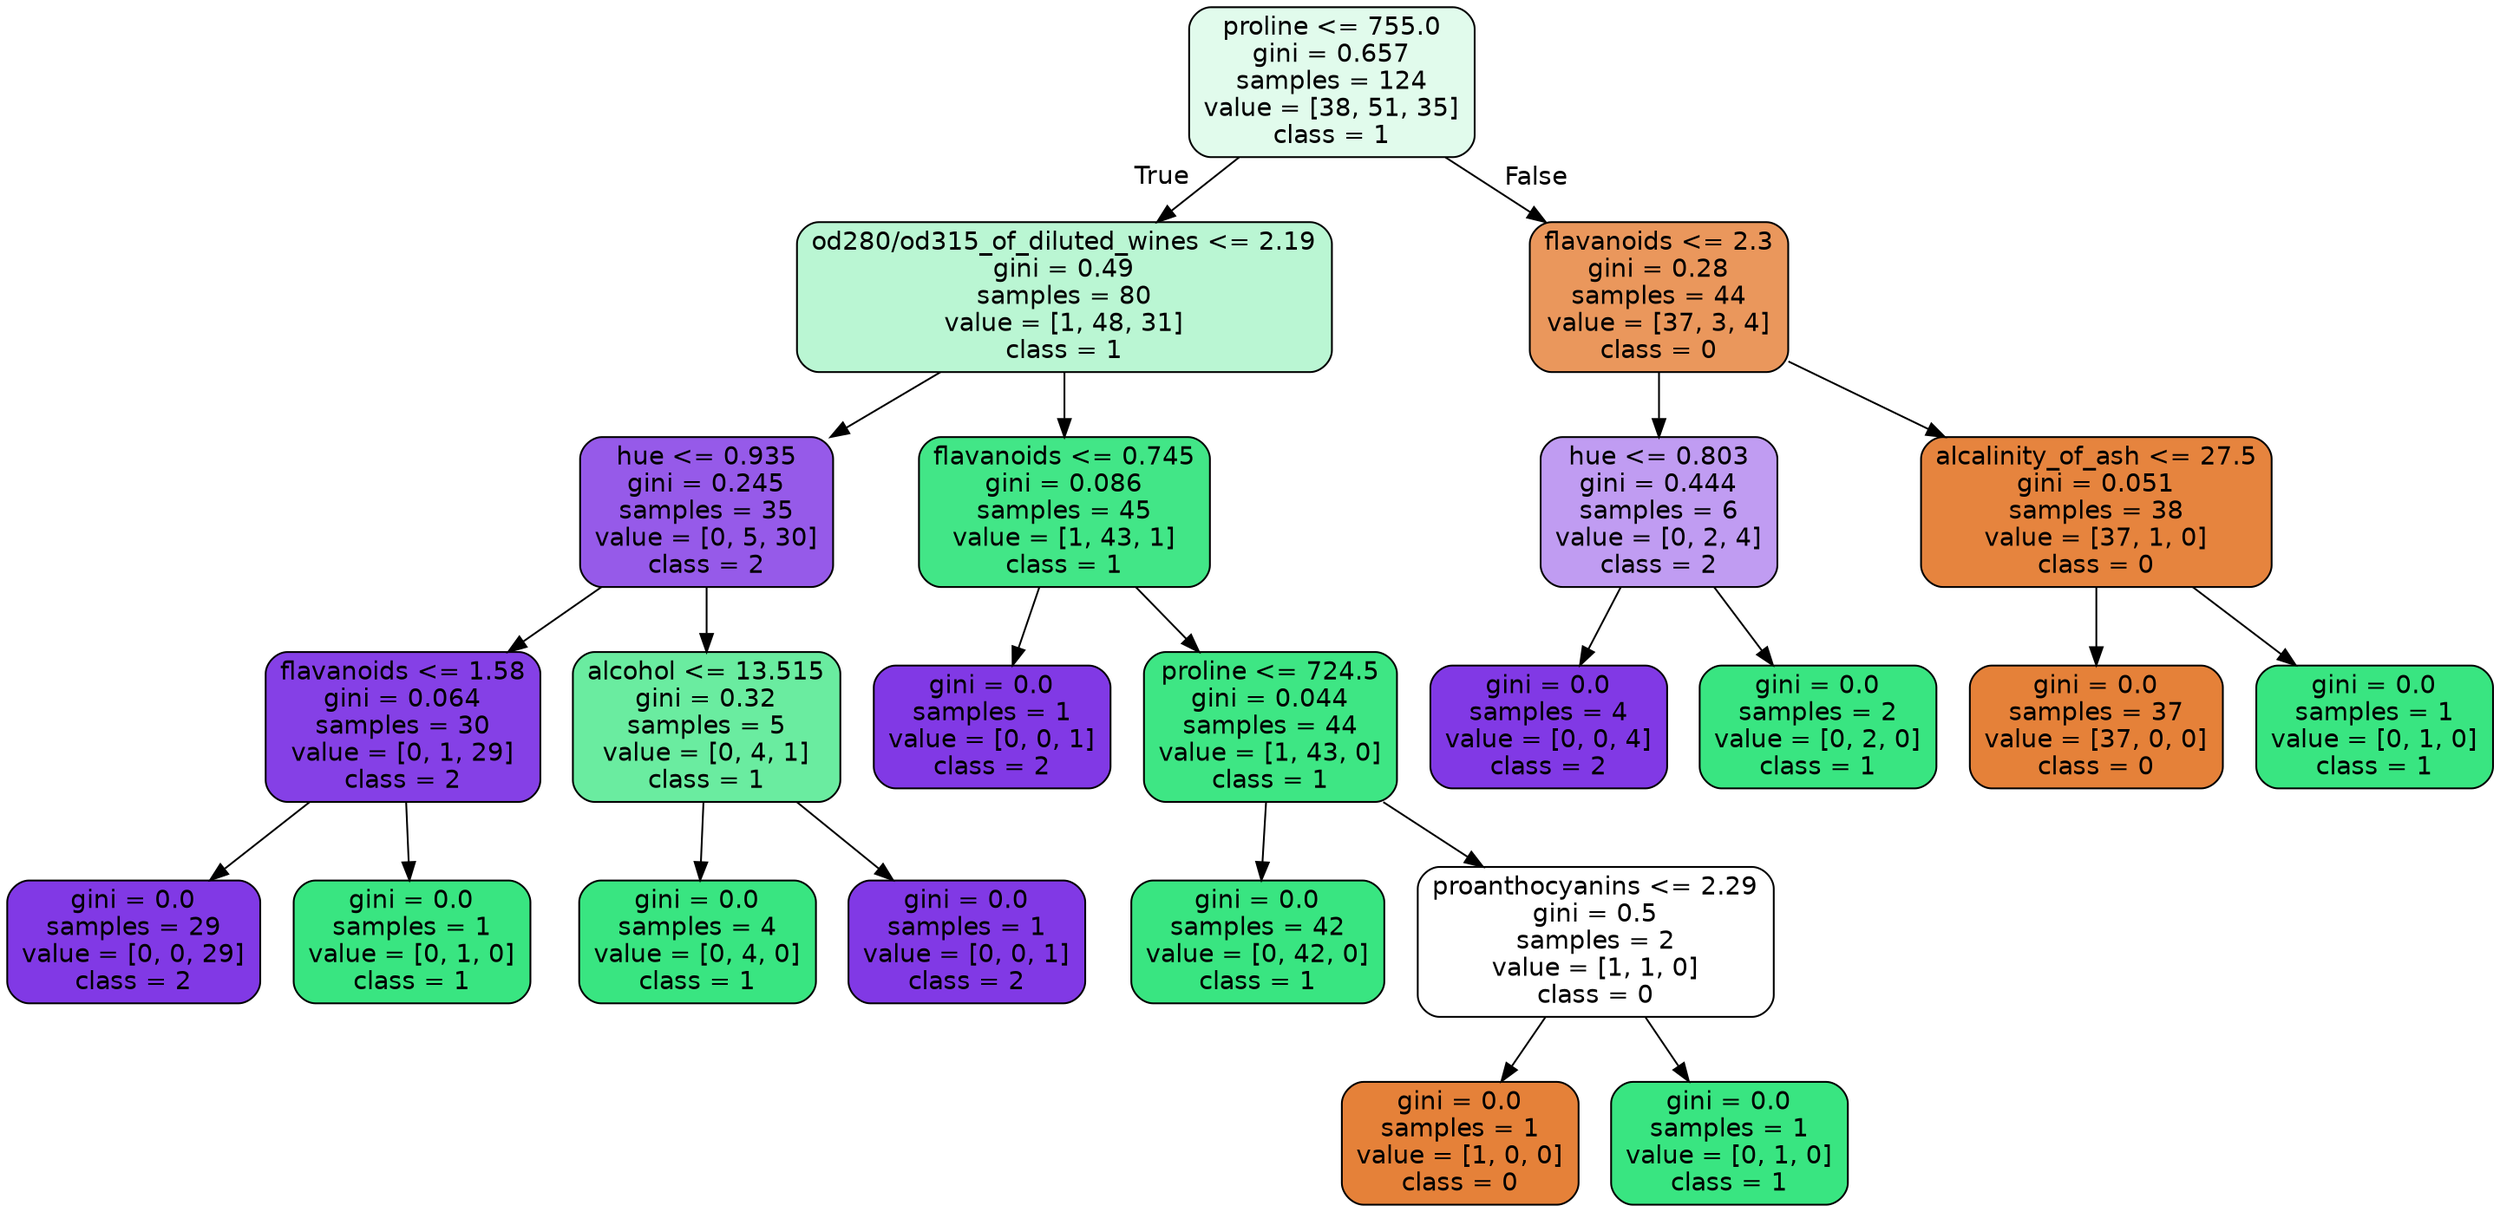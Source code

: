 digraph Tree {
node [shape=box, style="filled, rounded", color="black", fontname="helvetica"] ;
edge [fontname="helvetica"] ;
0 [label="proline <= 755.0\ngini = 0.657\nsamples = 124\nvalue = [38, 51, 35]\nclass = 1", fillcolor="#e1fbec"] ;
1 [label="od280/od315_of_diluted_wines <= 2.19\ngini = 0.49\nsamples = 80\nvalue = [1, 48, 31]\nclass = 1", fillcolor="#baf6d3"] ;
0 -> 1 [labeldistance=2.5, labelangle=45, headlabel="True"] ;
2 [label="hue <= 0.935\ngini = 0.245\nsamples = 35\nvalue = [0, 5, 30]\nclass = 2", fillcolor="#965ae9"] ;
1 -> 2 ;
3 [label="flavanoids <= 1.58\ngini = 0.064\nsamples = 30\nvalue = [0, 1, 29]\nclass = 2", fillcolor="#8540e6"] ;
2 -> 3 ;
4 [label="gini = 0.0\nsamples = 29\nvalue = [0, 0, 29]\nclass = 2", fillcolor="#8139e5"] ;
3 -> 4 ;
5 [label="gini = 0.0\nsamples = 1\nvalue = [0, 1, 0]\nclass = 1", fillcolor="#39e581"] ;
3 -> 5 ;
6 [label="alcohol <= 13.515\ngini = 0.32\nsamples = 5\nvalue = [0, 4, 1]\nclass = 1", fillcolor="#6aeca0"] ;
2 -> 6 ;
7 [label="gini = 0.0\nsamples = 4\nvalue = [0, 4, 0]\nclass = 1", fillcolor="#39e581"] ;
6 -> 7 ;
8 [label="gini = 0.0\nsamples = 1\nvalue = [0, 0, 1]\nclass = 2", fillcolor="#8139e5"] ;
6 -> 8 ;
9 [label="flavanoids <= 0.745\ngini = 0.086\nsamples = 45\nvalue = [1, 43, 1]\nclass = 1", fillcolor="#42e687"] ;
1 -> 9 ;
10 [label="gini = 0.0\nsamples = 1\nvalue = [0, 0, 1]\nclass = 2", fillcolor="#8139e5"] ;
9 -> 10 ;
11 [label="proline <= 724.5\ngini = 0.044\nsamples = 44\nvalue = [1, 43, 0]\nclass = 1", fillcolor="#3ee684"] ;
9 -> 11 ;
12 [label="gini = 0.0\nsamples = 42\nvalue = [0, 42, 0]\nclass = 1", fillcolor="#39e581"] ;
11 -> 12 ;
13 [label="proanthocyanins <= 2.29\ngini = 0.5\nsamples = 2\nvalue = [1, 1, 0]\nclass = 0", fillcolor="#ffffff"] ;
11 -> 13 ;
14 [label="gini = 0.0\nsamples = 1\nvalue = [1, 0, 0]\nclass = 0", fillcolor="#e58139"] ;
13 -> 14 ;
15 [label="gini = 0.0\nsamples = 1\nvalue = [0, 1, 0]\nclass = 1", fillcolor="#39e581"] ;
13 -> 15 ;
16 [label="flavanoids <= 2.3\ngini = 0.28\nsamples = 44\nvalue = [37, 3, 4]\nclass = 0", fillcolor="#ea975c"] ;
0 -> 16 [labeldistance=2.5, labelangle=-45, headlabel="False"] ;
17 [label="hue <= 0.803\ngini = 0.444\nsamples = 6\nvalue = [0, 2, 4]\nclass = 2", fillcolor="#c09cf2"] ;
16 -> 17 ;
18 [label="gini = 0.0\nsamples = 4\nvalue = [0, 0, 4]\nclass = 2", fillcolor="#8139e5"] ;
17 -> 18 ;
19 [label="gini = 0.0\nsamples = 2\nvalue = [0, 2, 0]\nclass = 1", fillcolor="#39e581"] ;
17 -> 19 ;
20 [label="alcalinity_of_ash <= 27.5\ngini = 0.051\nsamples = 38\nvalue = [37, 1, 0]\nclass = 0", fillcolor="#e6843e"] ;
16 -> 20 ;
21 [label="gini = 0.0\nsamples = 37\nvalue = [37, 0, 0]\nclass = 0", fillcolor="#e58139"] ;
20 -> 21 ;
22 [label="gini = 0.0\nsamples = 1\nvalue = [0, 1, 0]\nclass = 1", fillcolor="#39e581"] ;
20 -> 22 ;
}